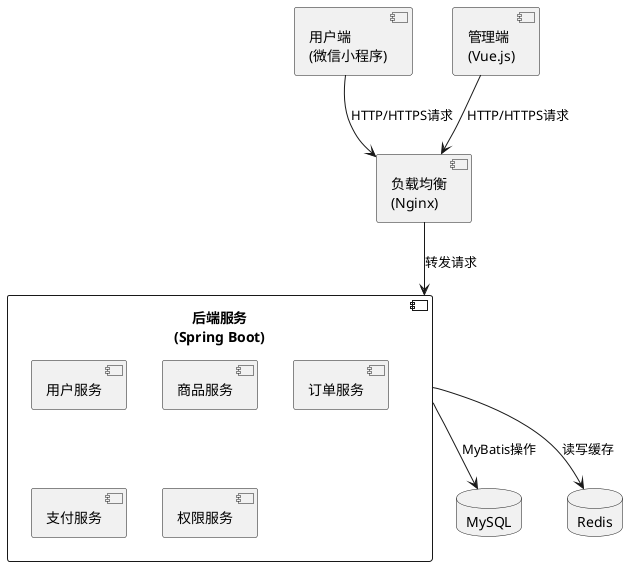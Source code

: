 @startuml
component "用户端\n(微信小程序)" as UserClient
component "管理端\n(Vue.js)" as AdminClient
component "负载均衡\n(Nginx)" as Nginx
component "后端服务\n(Spring Boot)" as Backend {
    component "用户服务" as UserService
    component "商品服务" as GoodsService
    component "订单服务" as OrderService
    component "支付服务" as PayService
    component "权限服务" as AuthService
}
database "MySQL" as DB
database "Redis" as Cache
UserClient --> Nginx : HTTP/HTTPS请求
AdminClient --> Nginx : HTTP/HTTPS请求
Nginx --> Backend : 转发请求
Backend --> DB : MyBatis操作
Backend --> Cache : 读写缓存
@enduml